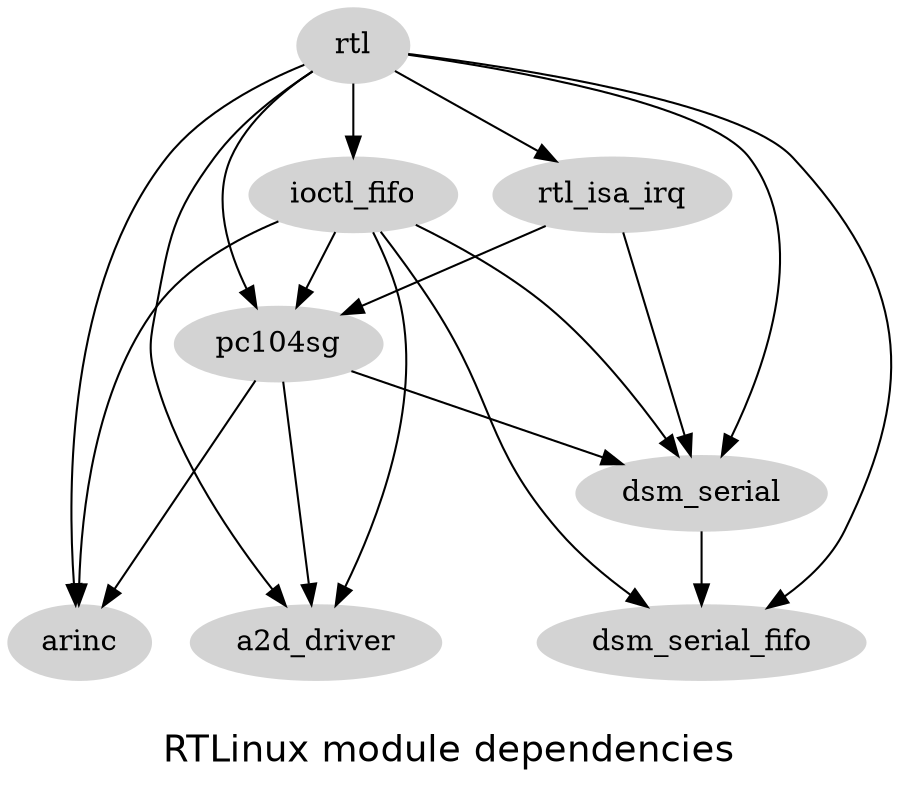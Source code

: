 // to generate an image of this digraph:
//   dot -Tjpg module_deps.dot > module_deps.jpg

digraph depmod {
	graph [	fontname = "Helvetica",
		fontsize = 18,
		label = "\nRTLinux module dependencies"
		size = "6,6"];

	node [color=lightgrey, style=filled];
	{rank=max;  "arinc" "a2d_driver" "dsm_serial_fifo";}

	"dsm_serial" -> "dsm_serial_fifo";

	"pc104sg" -> "dsm_serial";
	"pc104sg" -> "a2d_driver";
	"pc104sg" -> "arinc";

	"ioctl_fifo" -> "dsm_serial_fifo";
	"ioctl_fifo" -> "dsm_serial";
	"ioctl_fifo" -> "a2d_driver";
	"ioctl_fifo" -> "arinc";
	"ioctl_fifo" -> "pc104sg";

	"rtl_isa_irq" -> "dsm_serial";
	"rtl_isa_irq" -> "pc104sg";

	"rtl" -> "dsm_serial_fifo";
	"rtl" -> "dsm_serial";
	"rtl" -> "a2d_driver";
	"rtl" -> "arinc";
	"rtl" -> "pc104sg";
	"rtl" -> "ioctl_fifo";
	"rtl" -> "rtl_isa_irq";
}
